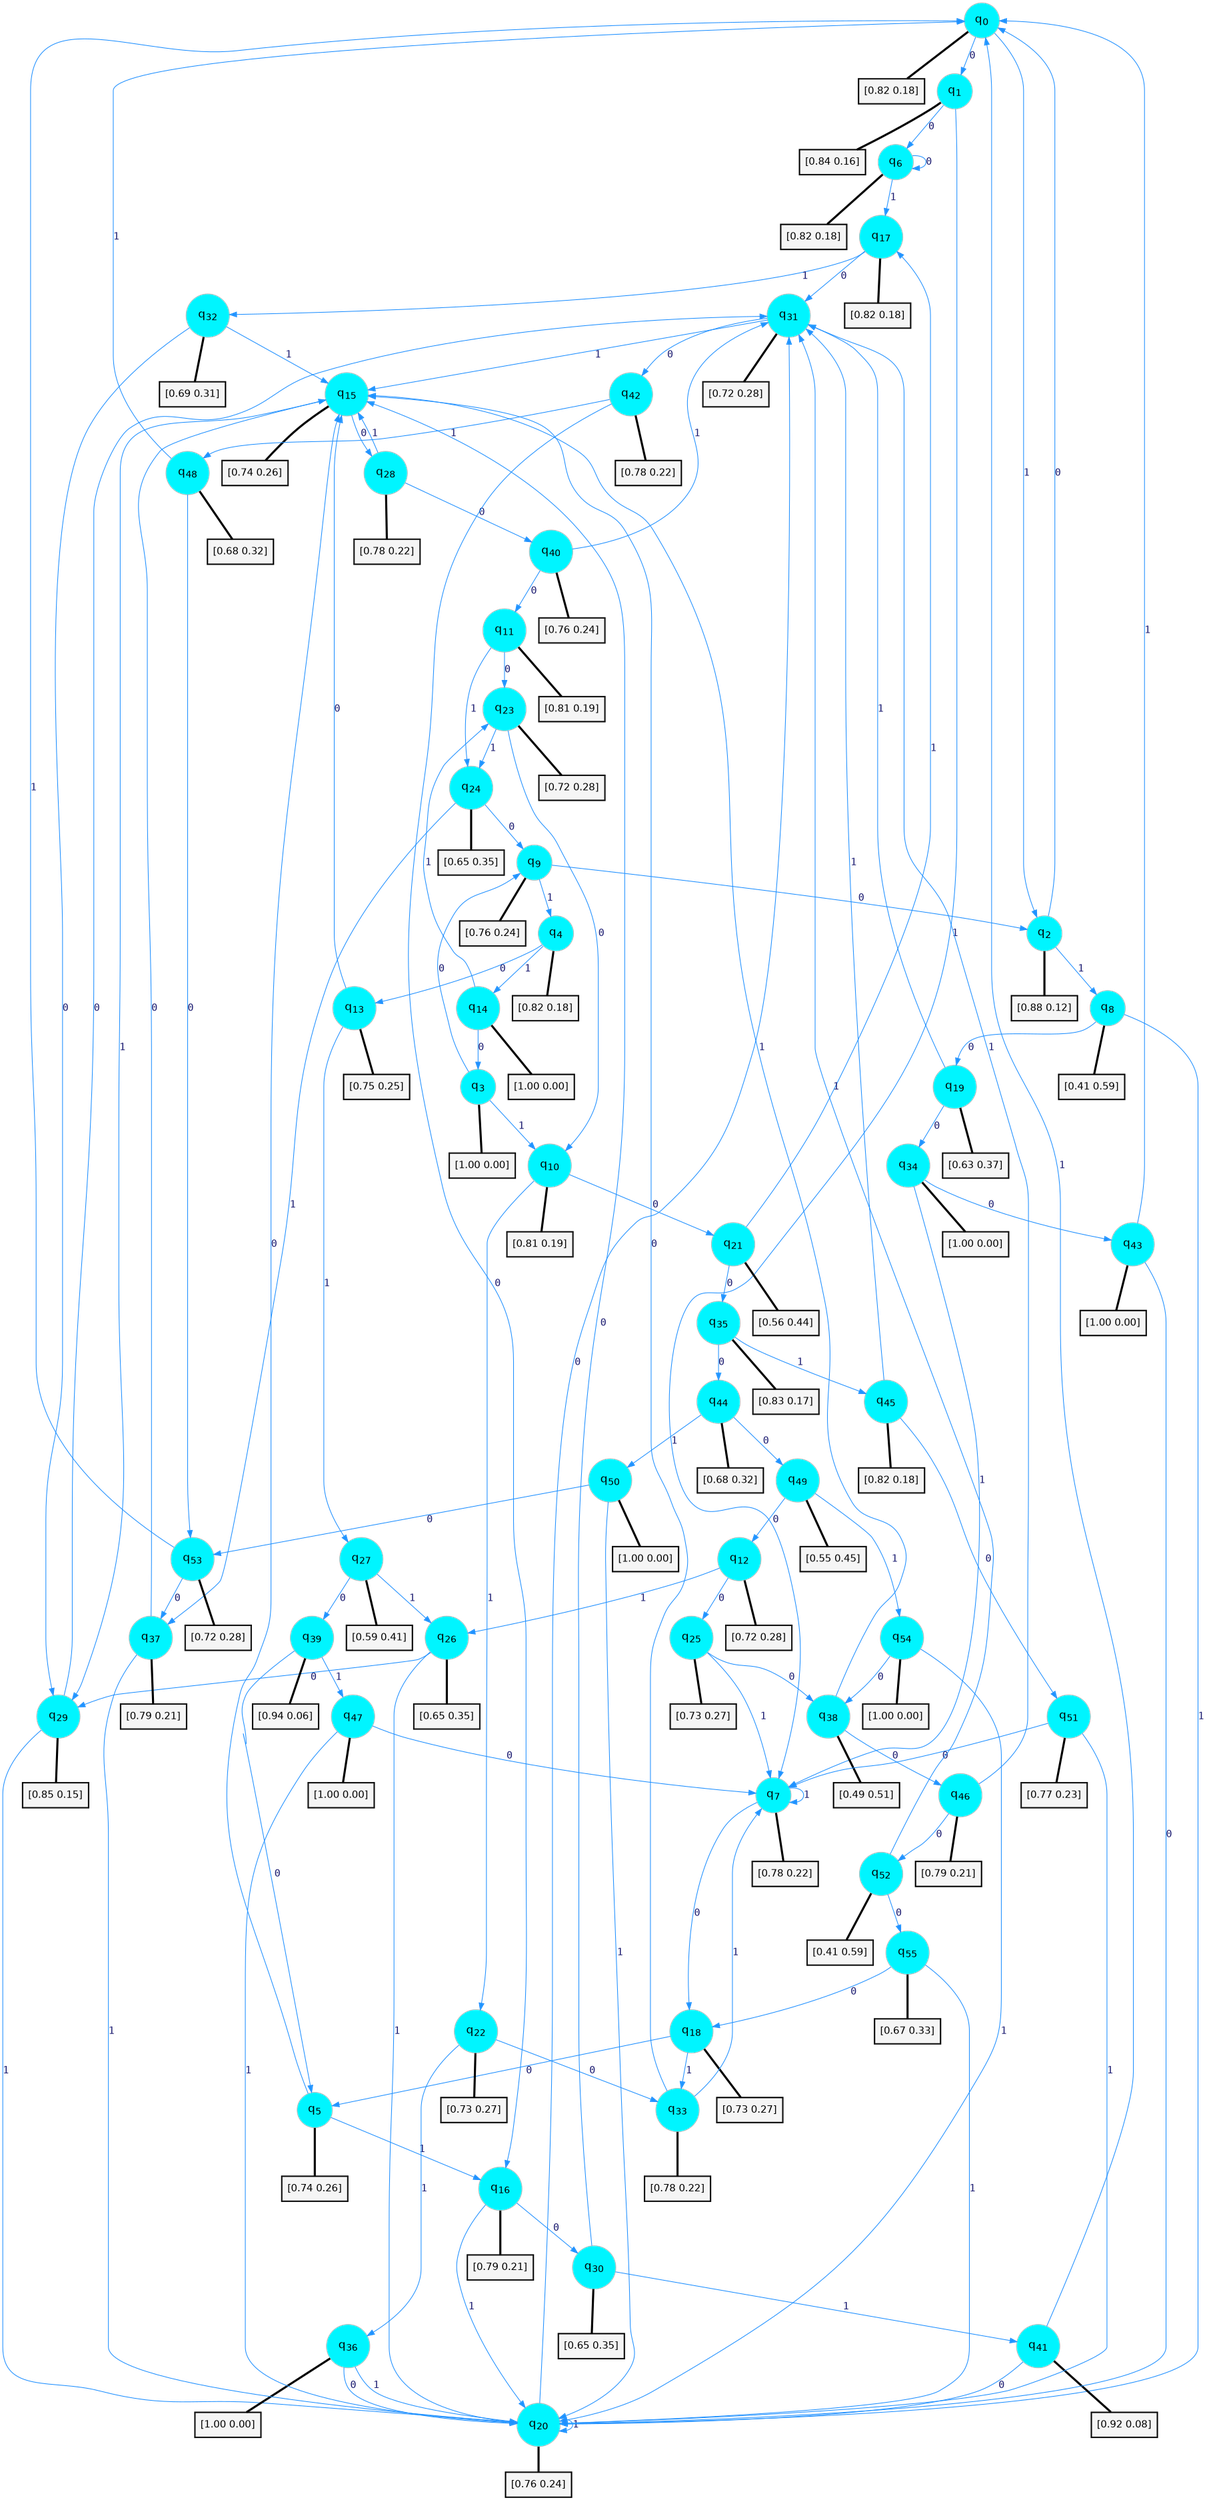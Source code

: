 digraph G {
graph [
bgcolor=transparent, dpi=300, rankdir=TD, size="40,25"];
node [
color=gray, fillcolor=turquoise1, fontcolor=black, fontname=Helvetica, fontsize=16, fontweight=bold, shape=circle, style=filled];
edge [
arrowsize=1, color=dodgerblue1, fontcolor=midnightblue, fontname=courier, fontweight=bold, penwidth=1, style=solid, weight=20];
0[label=<q<SUB>0</SUB>>];
1[label=<q<SUB>1</SUB>>];
2[label=<q<SUB>2</SUB>>];
3[label=<q<SUB>3</SUB>>];
4[label=<q<SUB>4</SUB>>];
5[label=<q<SUB>5</SUB>>];
6[label=<q<SUB>6</SUB>>];
7[label=<q<SUB>7</SUB>>];
8[label=<q<SUB>8</SUB>>];
9[label=<q<SUB>9</SUB>>];
10[label=<q<SUB>10</SUB>>];
11[label=<q<SUB>11</SUB>>];
12[label=<q<SUB>12</SUB>>];
13[label=<q<SUB>13</SUB>>];
14[label=<q<SUB>14</SUB>>];
15[label=<q<SUB>15</SUB>>];
16[label=<q<SUB>16</SUB>>];
17[label=<q<SUB>17</SUB>>];
18[label=<q<SUB>18</SUB>>];
19[label=<q<SUB>19</SUB>>];
20[label=<q<SUB>20</SUB>>];
21[label=<q<SUB>21</SUB>>];
22[label=<q<SUB>22</SUB>>];
23[label=<q<SUB>23</SUB>>];
24[label=<q<SUB>24</SUB>>];
25[label=<q<SUB>25</SUB>>];
26[label=<q<SUB>26</SUB>>];
27[label=<q<SUB>27</SUB>>];
28[label=<q<SUB>28</SUB>>];
29[label=<q<SUB>29</SUB>>];
30[label=<q<SUB>30</SUB>>];
31[label=<q<SUB>31</SUB>>];
32[label=<q<SUB>32</SUB>>];
33[label=<q<SUB>33</SUB>>];
34[label=<q<SUB>34</SUB>>];
35[label=<q<SUB>35</SUB>>];
36[label=<q<SUB>36</SUB>>];
37[label=<q<SUB>37</SUB>>];
38[label=<q<SUB>38</SUB>>];
39[label=<q<SUB>39</SUB>>];
40[label=<q<SUB>40</SUB>>];
41[label=<q<SUB>41</SUB>>];
42[label=<q<SUB>42</SUB>>];
43[label=<q<SUB>43</SUB>>];
44[label=<q<SUB>44</SUB>>];
45[label=<q<SUB>45</SUB>>];
46[label=<q<SUB>46</SUB>>];
47[label=<q<SUB>47</SUB>>];
48[label=<q<SUB>48</SUB>>];
49[label=<q<SUB>49</SUB>>];
50[label=<q<SUB>50</SUB>>];
51[label=<q<SUB>51</SUB>>];
52[label=<q<SUB>52</SUB>>];
53[label=<q<SUB>53</SUB>>];
54[label=<q<SUB>54</SUB>>];
55[label=<q<SUB>55</SUB>>];
56[label="[0.82 0.18]", shape=box,fontcolor=black, fontname=Helvetica, fontsize=14, penwidth=2, fillcolor=whitesmoke,color=black];
57[label="[0.84 0.16]", shape=box,fontcolor=black, fontname=Helvetica, fontsize=14, penwidth=2, fillcolor=whitesmoke,color=black];
58[label="[0.88 0.12]", shape=box,fontcolor=black, fontname=Helvetica, fontsize=14, penwidth=2, fillcolor=whitesmoke,color=black];
59[label="[1.00 0.00]", shape=box,fontcolor=black, fontname=Helvetica, fontsize=14, penwidth=2, fillcolor=whitesmoke,color=black];
60[label="[0.82 0.18]", shape=box,fontcolor=black, fontname=Helvetica, fontsize=14, penwidth=2, fillcolor=whitesmoke,color=black];
61[label="[0.74 0.26]", shape=box,fontcolor=black, fontname=Helvetica, fontsize=14, penwidth=2, fillcolor=whitesmoke,color=black];
62[label="[0.82 0.18]", shape=box,fontcolor=black, fontname=Helvetica, fontsize=14, penwidth=2, fillcolor=whitesmoke,color=black];
63[label="[0.78 0.22]", shape=box,fontcolor=black, fontname=Helvetica, fontsize=14, penwidth=2, fillcolor=whitesmoke,color=black];
64[label="[0.41 0.59]", shape=box,fontcolor=black, fontname=Helvetica, fontsize=14, penwidth=2, fillcolor=whitesmoke,color=black];
65[label="[0.76 0.24]", shape=box,fontcolor=black, fontname=Helvetica, fontsize=14, penwidth=2, fillcolor=whitesmoke,color=black];
66[label="[0.81 0.19]", shape=box,fontcolor=black, fontname=Helvetica, fontsize=14, penwidth=2, fillcolor=whitesmoke,color=black];
67[label="[0.81 0.19]", shape=box,fontcolor=black, fontname=Helvetica, fontsize=14, penwidth=2, fillcolor=whitesmoke,color=black];
68[label="[0.72 0.28]", shape=box,fontcolor=black, fontname=Helvetica, fontsize=14, penwidth=2, fillcolor=whitesmoke,color=black];
69[label="[0.75 0.25]", shape=box,fontcolor=black, fontname=Helvetica, fontsize=14, penwidth=2, fillcolor=whitesmoke,color=black];
70[label="[1.00 0.00]", shape=box,fontcolor=black, fontname=Helvetica, fontsize=14, penwidth=2, fillcolor=whitesmoke,color=black];
71[label="[0.74 0.26]", shape=box,fontcolor=black, fontname=Helvetica, fontsize=14, penwidth=2, fillcolor=whitesmoke,color=black];
72[label="[0.79 0.21]", shape=box,fontcolor=black, fontname=Helvetica, fontsize=14, penwidth=2, fillcolor=whitesmoke,color=black];
73[label="[0.82 0.18]", shape=box,fontcolor=black, fontname=Helvetica, fontsize=14, penwidth=2, fillcolor=whitesmoke,color=black];
74[label="[0.73 0.27]", shape=box,fontcolor=black, fontname=Helvetica, fontsize=14, penwidth=2, fillcolor=whitesmoke,color=black];
75[label="[0.63 0.37]", shape=box,fontcolor=black, fontname=Helvetica, fontsize=14, penwidth=2, fillcolor=whitesmoke,color=black];
76[label="[0.76 0.24]", shape=box,fontcolor=black, fontname=Helvetica, fontsize=14, penwidth=2, fillcolor=whitesmoke,color=black];
77[label="[0.56 0.44]", shape=box,fontcolor=black, fontname=Helvetica, fontsize=14, penwidth=2, fillcolor=whitesmoke,color=black];
78[label="[0.73 0.27]", shape=box,fontcolor=black, fontname=Helvetica, fontsize=14, penwidth=2, fillcolor=whitesmoke,color=black];
79[label="[0.72 0.28]", shape=box,fontcolor=black, fontname=Helvetica, fontsize=14, penwidth=2, fillcolor=whitesmoke,color=black];
80[label="[0.65 0.35]", shape=box,fontcolor=black, fontname=Helvetica, fontsize=14, penwidth=2, fillcolor=whitesmoke,color=black];
81[label="[0.73 0.27]", shape=box,fontcolor=black, fontname=Helvetica, fontsize=14, penwidth=2, fillcolor=whitesmoke,color=black];
82[label="[0.65 0.35]", shape=box,fontcolor=black, fontname=Helvetica, fontsize=14, penwidth=2, fillcolor=whitesmoke,color=black];
83[label="[0.59 0.41]", shape=box,fontcolor=black, fontname=Helvetica, fontsize=14, penwidth=2, fillcolor=whitesmoke,color=black];
84[label="[0.78 0.22]", shape=box,fontcolor=black, fontname=Helvetica, fontsize=14, penwidth=2, fillcolor=whitesmoke,color=black];
85[label="[0.85 0.15]", shape=box,fontcolor=black, fontname=Helvetica, fontsize=14, penwidth=2, fillcolor=whitesmoke,color=black];
86[label="[0.65 0.35]", shape=box,fontcolor=black, fontname=Helvetica, fontsize=14, penwidth=2, fillcolor=whitesmoke,color=black];
87[label="[0.72 0.28]", shape=box,fontcolor=black, fontname=Helvetica, fontsize=14, penwidth=2, fillcolor=whitesmoke,color=black];
88[label="[0.69 0.31]", shape=box,fontcolor=black, fontname=Helvetica, fontsize=14, penwidth=2, fillcolor=whitesmoke,color=black];
89[label="[0.78 0.22]", shape=box,fontcolor=black, fontname=Helvetica, fontsize=14, penwidth=2, fillcolor=whitesmoke,color=black];
90[label="[1.00 0.00]", shape=box,fontcolor=black, fontname=Helvetica, fontsize=14, penwidth=2, fillcolor=whitesmoke,color=black];
91[label="[0.83 0.17]", shape=box,fontcolor=black, fontname=Helvetica, fontsize=14, penwidth=2, fillcolor=whitesmoke,color=black];
92[label="[1.00 0.00]", shape=box,fontcolor=black, fontname=Helvetica, fontsize=14, penwidth=2, fillcolor=whitesmoke,color=black];
93[label="[0.79 0.21]", shape=box,fontcolor=black, fontname=Helvetica, fontsize=14, penwidth=2, fillcolor=whitesmoke,color=black];
94[label="[0.49 0.51]", shape=box,fontcolor=black, fontname=Helvetica, fontsize=14, penwidth=2, fillcolor=whitesmoke,color=black];
95[label="[0.94 0.06]", shape=box,fontcolor=black, fontname=Helvetica, fontsize=14, penwidth=2, fillcolor=whitesmoke,color=black];
96[label="[0.76 0.24]", shape=box,fontcolor=black, fontname=Helvetica, fontsize=14, penwidth=2, fillcolor=whitesmoke,color=black];
97[label="[0.92 0.08]", shape=box,fontcolor=black, fontname=Helvetica, fontsize=14, penwidth=2, fillcolor=whitesmoke,color=black];
98[label="[0.78 0.22]", shape=box,fontcolor=black, fontname=Helvetica, fontsize=14, penwidth=2, fillcolor=whitesmoke,color=black];
99[label="[1.00 0.00]", shape=box,fontcolor=black, fontname=Helvetica, fontsize=14, penwidth=2, fillcolor=whitesmoke,color=black];
100[label="[0.68 0.32]", shape=box,fontcolor=black, fontname=Helvetica, fontsize=14, penwidth=2, fillcolor=whitesmoke,color=black];
101[label="[0.82 0.18]", shape=box,fontcolor=black, fontname=Helvetica, fontsize=14, penwidth=2, fillcolor=whitesmoke,color=black];
102[label="[0.79 0.21]", shape=box,fontcolor=black, fontname=Helvetica, fontsize=14, penwidth=2, fillcolor=whitesmoke,color=black];
103[label="[1.00 0.00]", shape=box,fontcolor=black, fontname=Helvetica, fontsize=14, penwidth=2, fillcolor=whitesmoke,color=black];
104[label="[0.68 0.32]", shape=box,fontcolor=black, fontname=Helvetica, fontsize=14, penwidth=2, fillcolor=whitesmoke,color=black];
105[label="[0.55 0.45]", shape=box,fontcolor=black, fontname=Helvetica, fontsize=14, penwidth=2, fillcolor=whitesmoke,color=black];
106[label="[1.00 0.00]", shape=box,fontcolor=black, fontname=Helvetica, fontsize=14, penwidth=2, fillcolor=whitesmoke,color=black];
107[label="[0.77 0.23]", shape=box,fontcolor=black, fontname=Helvetica, fontsize=14, penwidth=2, fillcolor=whitesmoke,color=black];
108[label="[0.41 0.59]", shape=box,fontcolor=black, fontname=Helvetica, fontsize=14, penwidth=2, fillcolor=whitesmoke,color=black];
109[label="[0.72 0.28]", shape=box,fontcolor=black, fontname=Helvetica, fontsize=14, penwidth=2, fillcolor=whitesmoke,color=black];
110[label="[1.00 0.00]", shape=box,fontcolor=black, fontname=Helvetica, fontsize=14, penwidth=2, fillcolor=whitesmoke,color=black];
111[label="[0.67 0.33]", shape=box,fontcolor=black, fontname=Helvetica, fontsize=14, penwidth=2, fillcolor=whitesmoke,color=black];
0->1 [label=0];
0->2 [label=1];
0->56 [arrowhead=none, penwidth=3,color=black];
1->6 [label=0];
1->7 [label=1];
1->57 [arrowhead=none, penwidth=3,color=black];
2->0 [label=0];
2->8 [label=1];
2->58 [arrowhead=none, penwidth=3,color=black];
3->9 [label=0];
3->10 [label=1];
3->59 [arrowhead=none, penwidth=3,color=black];
4->13 [label=0];
4->14 [label=1];
4->60 [arrowhead=none, penwidth=3,color=black];
5->15 [label=0];
5->16 [label=1];
5->61 [arrowhead=none, penwidth=3,color=black];
6->6 [label=0];
6->17 [label=1];
6->62 [arrowhead=none, penwidth=3,color=black];
7->18 [label=0];
7->7 [label=1];
7->63 [arrowhead=none, penwidth=3,color=black];
8->19 [label=0];
8->20 [label=1];
8->64 [arrowhead=none, penwidth=3,color=black];
9->2 [label=0];
9->4 [label=1];
9->65 [arrowhead=none, penwidth=3,color=black];
10->21 [label=0];
10->22 [label=1];
10->66 [arrowhead=none, penwidth=3,color=black];
11->23 [label=0];
11->24 [label=1];
11->67 [arrowhead=none, penwidth=3,color=black];
12->25 [label=0];
12->26 [label=1];
12->68 [arrowhead=none, penwidth=3,color=black];
13->15 [label=0];
13->27 [label=1];
13->69 [arrowhead=none, penwidth=3,color=black];
14->3 [label=0];
14->23 [label=1];
14->70 [arrowhead=none, penwidth=3,color=black];
15->28 [label=0];
15->29 [label=1];
15->71 [arrowhead=none, penwidth=3,color=black];
16->30 [label=0];
16->20 [label=1];
16->72 [arrowhead=none, penwidth=3,color=black];
17->31 [label=0];
17->32 [label=1];
17->73 [arrowhead=none, penwidth=3,color=black];
18->5 [label=0];
18->33 [label=1];
18->74 [arrowhead=none, penwidth=3,color=black];
19->34 [label=0];
19->31 [label=1];
19->75 [arrowhead=none, penwidth=3,color=black];
20->31 [label=0];
20->20 [label=1];
20->76 [arrowhead=none, penwidth=3,color=black];
21->35 [label=0];
21->17 [label=1];
21->77 [arrowhead=none, penwidth=3,color=black];
22->33 [label=0];
22->36 [label=1];
22->78 [arrowhead=none, penwidth=3,color=black];
23->10 [label=0];
23->24 [label=1];
23->79 [arrowhead=none, penwidth=3,color=black];
24->9 [label=0];
24->37 [label=1];
24->80 [arrowhead=none, penwidth=3,color=black];
25->38 [label=0];
25->7 [label=1];
25->81 [arrowhead=none, penwidth=3,color=black];
26->29 [label=0];
26->20 [label=1];
26->82 [arrowhead=none, penwidth=3,color=black];
27->39 [label=0];
27->26 [label=1];
27->83 [arrowhead=none, penwidth=3,color=black];
28->40 [label=0];
28->15 [label=1];
28->84 [arrowhead=none, penwidth=3,color=black];
29->31 [label=0];
29->20 [label=1];
29->85 [arrowhead=none, penwidth=3,color=black];
30->15 [label=0];
30->41 [label=1];
30->86 [arrowhead=none, penwidth=3,color=black];
31->42 [label=0];
31->15 [label=1];
31->87 [arrowhead=none, penwidth=3,color=black];
32->29 [label=0];
32->15 [label=1];
32->88 [arrowhead=none, penwidth=3,color=black];
33->15 [label=0];
33->7 [label=1];
33->89 [arrowhead=none, penwidth=3,color=black];
34->43 [label=0];
34->7 [label=1];
34->90 [arrowhead=none, penwidth=3,color=black];
35->44 [label=0];
35->45 [label=1];
35->91 [arrowhead=none, penwidth=3,color=black];
36->20 [label=0];
36->20 [label=1];
36->92 [arrowhead=none, penwidth=3,color=black];
37->15 [label=0];
37->20 [label=1];
37->93 [arrowhead=none, penwidth=3,color=black];
38->46 [label=0];
38->15 [label=1];
38->94 [arrowhead=none, penwidth=3,color=black];
39->5 [label=0];
39->47 [label=1];
39->95 [arrowhead=none, penwidth=3,color=black];
40->11 [label=0];
40->31 [label=1];
40->96 [arrowhead=none, penwidth=3,color=black];
41->20 [label=0];
41->0 [label=1];
41->97 [arrowhead=none, penwidth=3,color=black];
42->16 [label=0];
42->48 [label=1];
42->98 [arrowhead=none, penwidth=3,color=black];
43->20 [label=0];
43->0 [label=1];
43->99 [arrowhead=none, penwidth=3,color=black];
44->49 [label=0];
44->50 [label=1];
44->100 [arrowhead=none, penwidth=3,color=black];
45->51 [label=0];
45->31 [label=1];
45->101 [arrowhead=none, penwidth=3,color=black];
46->52 [label=0];
46->31 [label=1];
46->102 [arrowhead=none, penwidth=3,color=black];
47->7 [label=0];
47->20 [label=1];
47->103 [arrowhead=none, penwidth=3,color=black];
48->53 [label=0];
48->0 [label=1];
48->104 [arrowhead=none, penwidth=3,color=black];
49->12 [label=0];
49->54 [label=1];
49->105 [arrowhead=none, penwidth=3,color=black];
50->53 [label=0];
50->20 [label=1];
50->106 [arrowhead=none, penwidth=3,color=black];
51->7 [label=0];
51->20 [label=1];
51->107 [arrowhead=none, penwidth=3,color=black];
52->55 [label=0];
52->31 [label=1];
52->108 [arrowhead=none, penwidth=3,color=black];
53->37 [label=0];
53->0 [label=1];
53->109 [arrowhead=none, penwidth=3,color=black];
54->38 [label=0];
54->20 [label=1];
54->110 [arrowhead=none, penwidth=3,color=black];
55->18 [label=0];
55->20 [label=1];
55->111 [arrowhead=none, penwidth=3,color=black];
}
